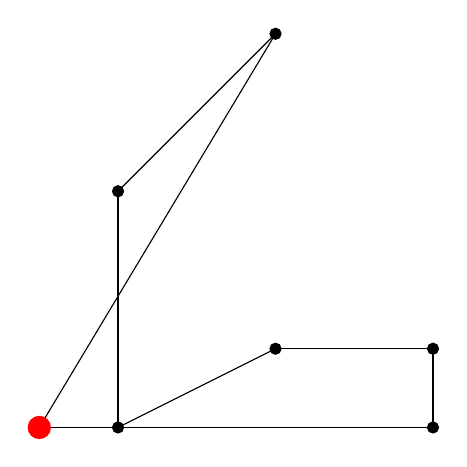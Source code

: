 \draw [black] (0, 0) -- (5, 0);
\filldraw [black] (0, 0) circle (2pt);
\draw [black] (5, 0) --(5, 1);
\filldraw [black] (5, 0) circle (2pt);
\draw [black] (5, 1) --(3, 1);
\filldraw [black] (5, 1) circle (2pt);
\draw [black] (3, 1) --(1, 0);
\filldraw [black] (3, 1) circle (2pt);
\draw [black] (1, 0) --(1, 3);
\filldraw [black] (1, 0) circle (2pt);
\draw [black] (1, 3) --(3, 5);
\filldraw [black] (1, 3) circle (2pt);
\draw [black] (3, 5) --(0, 0);
\filldraw (3, 5) [black] circle (2pt);
\filldraw [red] (0, 0) circle (4pt);